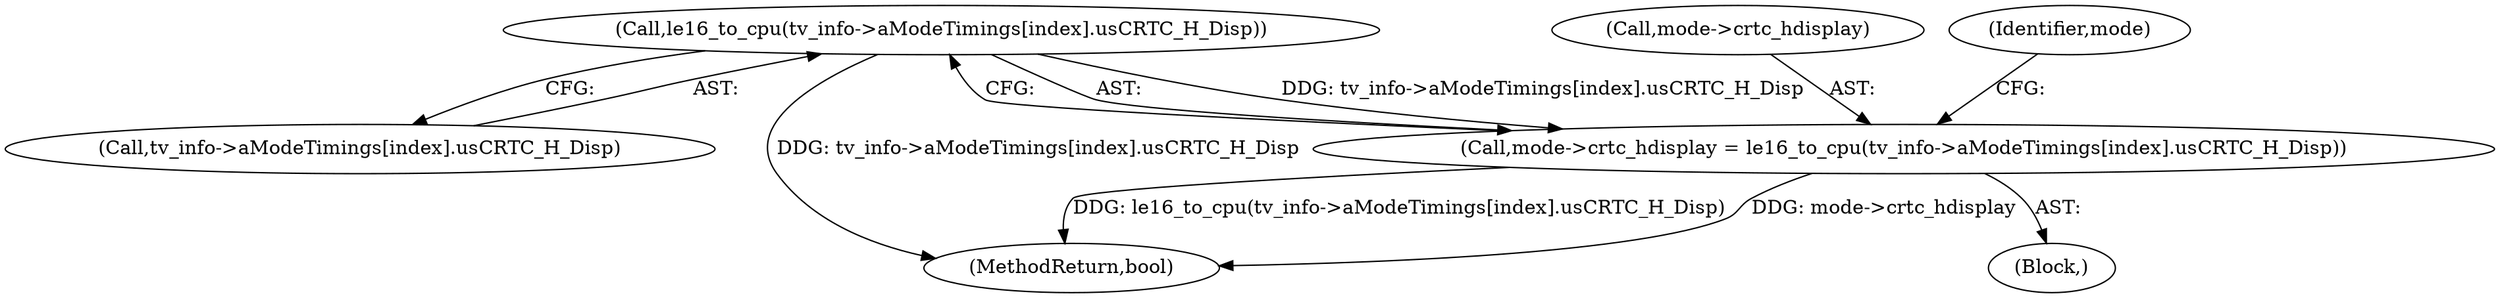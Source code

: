 digraph "0_linux_0031c41be5c529f8329e327b63cde92ba1284842@array" {
"1000179" [label="(Call,le16_to_cpu(tv_info->aModeTimings[index].usCRTC_H_Disp))"];
"1000175" [label="(Call,mode->crtc_hdisplay = le16_to_cpu(tv_info->aModeTimings[index].usCRTC_H_Disp))"];
"1000144" [label="(Block,)"];
"1000176" [label="(Call,mode->crtc_hdisplay)"];
"1000180" [label="(Call,tv_info->aModeTimings[index].usCRTC_H_Disp)"];
"1000558" [label="(MethodReturn,bool)"];
"1000189" [label="(Identifier,mode)"];
"1000179" [label="(Call,le16_to_cpu(tv_info->aModeTimings[index].usCRTC_H_Disp))"];
"1000175" [label="(Call,mode->crtc_hdisplay = le16_to_cpu(tv_info->aModeTimings[index].usCRTC_H_Disp))"];
"1000179" -> "1000175"  [label="AST: "];
"1000179" -> "1000180"  [label="CFG: "];
"1000180" -> "1000179"  [label="AST: "];
"1000175" -> "1000179"  [label="CFG: "];
"1000179" -> "1000558"  [label="DDG: tv_info->aModeTimings[index].usCRTC_H_Disp"];
"1000179" -> "1000175"  [label="DDG: tv_info->aModeTimings[index].usCRTC_H_Disp"];
"1000175" -> "1000144"  [label="AST: "];
"1000176" -> "1000175"  [label="AST: "];
"1000189" -> "1000175"  [label="CFG: "];
"1000175" -> "1000558"  [label="DDG: le16_to_cpu(tv_info->aModeTimings[index].usCRTC_H_Disp)"];
"1000175" -> "1000558"  [label="DDG: mode->crtc_hdisplay"];
}
